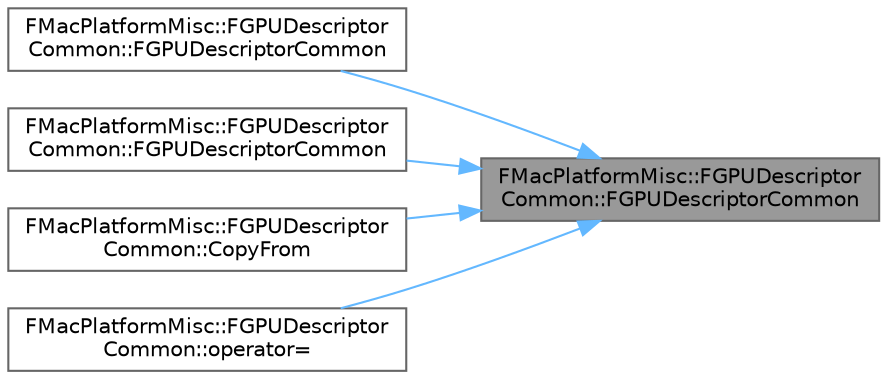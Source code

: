 digraph "FMacPlatformMisc::FGPUDescriptorCommon::FGPUDescriptorCommon"
{
 // INTERACTIVE_SVG=YES
 // LATEX_PDF_SIZE
  bgcolor="transparent";
  edge [fontname=Helvetica,fontsize=10,labelfontname=Helvetica,labelfontsize=10];
  node [fontname=Helvetica,fontsize=10,shape=box,height=0.2,width=0.4];
  rankdir="RL";
  Node1 [id="Node000001",label="FMacPlatformMisc::FGPUDescriptor\lCommon::FGPUDescriptorCommon",height=0.2,width=0.4,color="gray40", fillcolor="grey60", style="filled", fontcolor="black",tooltip=" "];
  Node1 -> Node2 [id="edge1_Node000001_Node000002",dir="back",color="steelblue1",style="solid",tooltip=" "];
  Node2 [id="Node000002",label="FMacPlatformMisc::FGPUDescriptor\lCommon::FGPUDescriptorCommon",height=0.2,width=0.4,color="grey40", fillcolor="white", style="filled",URL="$d7/d39/classFMacPlatformMisc_1_1FGPUDescriptorCommon.html#a22473d590b56f827a8d137ff11942452",tooltip=" "];
  Node1 -> Node3 [id="edge2_Node000001_Node000003",dir="back",color="steelblue1",style="solid",tooltip=" "];
  Node3 [id="Node000003",label="FMacPlatformMisc::FGPUDescriptor\lCommon::FGPUDescriptorCommon",height=0.2,width=0.4,color="grey40", fillcolor="white", style="filled",URL="$d7/d39/classFMacPlatformMisc_1_1FGPUDescriptorCommon.html#ae894dd919151d4a44b1e41f94c3cca4a",tooltip=" "];
  Node1 -> Node4 [id="edge3_Node000001_Node000004",dir="back",color="steelblue1",style="solid",tooltip=" "];
  Node4 [id="Node000004",label="FMacPlatformMisc::FGPUDescriptor\lCommon::CopyFrom",height=0.2,width=0.4,color="grey40", fillcolor="white", style="filled",URL="$d7/d39/classFMacPlatformMisc_1_1FGPUDescriptorCommon.html#a9c532f4e5c35ec4c6f73ecf8ee371ccc",tooltip=" "];
  Node1 -> Node5 [id="edge4_Node000001_Node000005",dir="back",color="steelblue1",style="solid",tooltip=" "];
  Node5 [id="Node000005",label="FMacPlatformMisc::FGPUDescriptor\lCommon::operator=",height=0.2,width=0.4,color="grey40", fillcolor="white", style="filled",URL="$d7/d39/classFMacPlatformMisc_1_1FGPUDescriptorCommon.html#a163dacb182ae7752ad1e65593a25582f",tooltip=" "];
}
